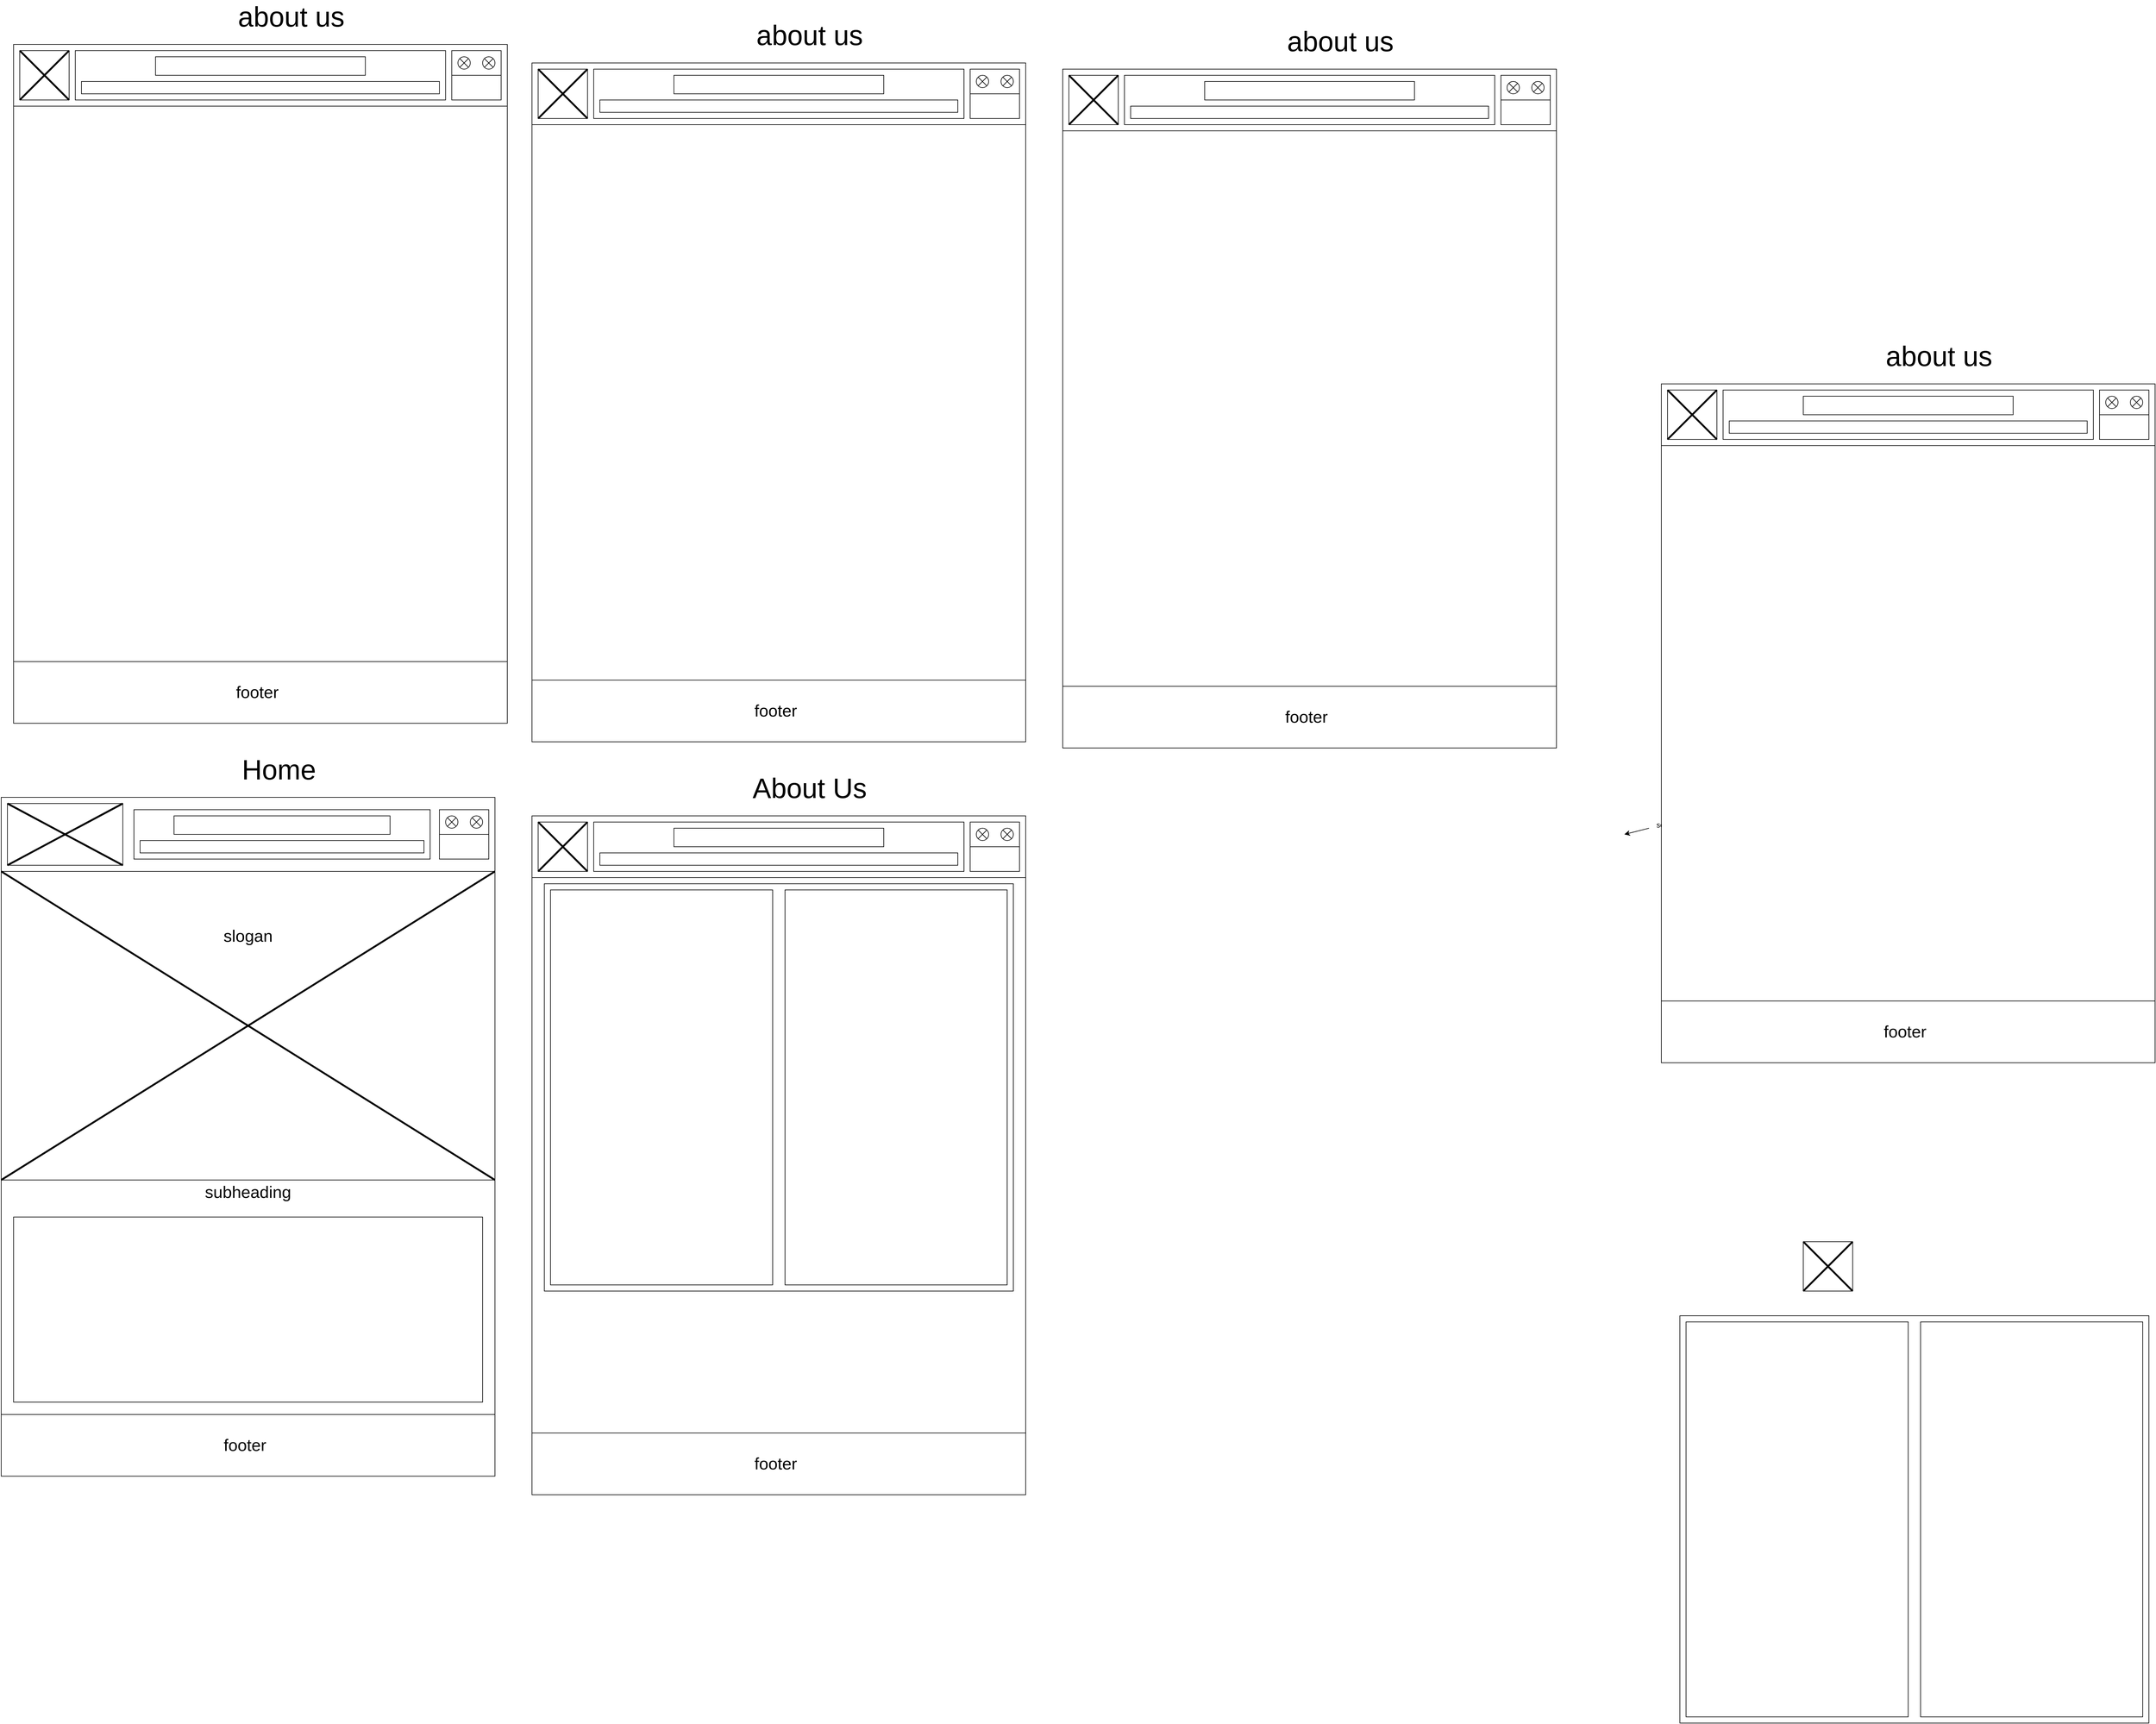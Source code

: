 <mxfile version="24.8.3">
  <diagram name="Page-1" id="AeCRX9CHF69dMgJr_zjr">
    <mxGraphModel dx="4103" dy="3093" grid="1" gridSize="10" guides="1" tooltips="1" connect="1" arrows="1" fold="1" page="1" pageScale="1" pageWidth="850" pageHeight="1100" math="0" shadow="0">
      <root>
        <mxCell id="0" />
        <mxCell id="1" parent="0" />
        <mxCell id="4Ohia4HxccByNFq_mCEX-2" value="" style="rounded=0;whiteSpace=wrap;html=1;" parent="1" vertex="1">
          <mxGeometry x="850" y="880" width="760" height="660" as="geometry" />
        </mxCell>
        <mxCell id="4Ohia4HxccByNFq_mCEX-3" value="" style="rounded=0;whiteSpace=wrap;html=1;" parent="1" vertex="1">
          <mxGeometry x="860" y="890" width="360" height="640" as="geometry" />
        </mxCell>
        <mxCell id="4Ohia4HxccByNFq_mCEX-4" value="" style="rounded=0;whiteSpace=wrap;html=1;" parent="1" vertex="1">
          <mxGeometry x="1240" y="890" width="360" height="640" as="geometry" />
        </mxCell>
        <mxCell id="4Ohia4HxccByNFq_mCEX-8" value="" style="group" parent="1" vertex="1" connectable="0">
          <mxGeometry x="1050" y="760" width="80" height="80" as="geometry" />
        </mxCell>
        <mxCell id="4Ohia4HxccByNFq_mCEX-7" value="" style="whiteSpace=wrap;html=1;aspect=fixed;" parent="4Ohia4HxccByNFq_mCEX-8" vertex="1">
          <mxGeometry width="80" height="80" as="geometry" />
        </mxCell>
        <mxCell id="4Ohia4HxccByNFq_mCEX-6" value="" style="shape=umlDestroy;whiteSpace=wrap;html=1;strokeWidth=3;targetShapes=umlLifeline;" parent="4Ohia4HxccByNFq_mCEX-8" vertex="1">
          <mxGeometry width="80" height="80" as="geometry" />
        </mxCell>
        <mxCell id="4Ohia4HxccByNFq_mCEX-29" value="" style="whiteSpace=wrap;html=1;" parent="1" vertex="1">
          <mxGeometry x="-1010" y="70" width="800" height="1100" as="geometry" />
        </mxCell>
        <mxCell id="4Ohia4HxccByNFq_mCEX-30" value="" style="rounded=0;whiteSpace=wrap;html=1;" parent="1" vertex="1">
          <mxGeometry x="-1010" y="70" width="800" height="100" as="geometry" />
        </mxCell>
        <mxCell id="4Ohia4HxccByNFq_mCEX-31" value="" style="group" parent="1" vertex="1" connectable="0">
          <mxGeometry x="-1000" y="80" width="80" height="80" as="geometry" />
        </mxCell>
        <mxCell id="4Ohia4HxccByNFq_mCEX-32" value="" style="whiteSpace=wrap;html=1;aspect=fixed;" parent="4Ohia4HxccByNFq_mCEX-31" vertex="1">
          <mxGeometry width="80" height="80" as="geometry" />
        </mxCell>
        <mxCell id="4Ohia4HxccByNFq_mCEX-33" value="" style="shape=umlDestroy;whiteSpace=wrap;html=1;strokeWidth=3;targetShapes=umlLifeline;" parent="4Ohia4HxccByNFq_mCEX-31" vertex="1">
          <mxGeometry width="80" height="80" as="geometry" />
        </mxCell>
        <mxCell id="4Ohia4HxccByNFq_mCEX-34" value="" style="rounded=0;whiteSpace=wrap;html=1;" parent="1" vertex="1">
          <mxGeometry x="-910" y="80" width="600" height="80" as="geometry" />
        </mxCell>
        <mxCell id="4Ohia4HxccByNFq_mCEX-35" value="" style="rounded=0;whiteSpace=wrap;html=1;" parent="1" vertex="1">
          <mxGeometry x="-900" y="130" width="580" height="20" as="geometry" />
        </mxCell>
        <mxCell id="4Ohia4HxccByNFq_mCEX-36" value="" style="rounded=0;whiteSpace=wrap;html=1;" parent="1" vertex="1">
          <mxGeometry x="-780" y="90" width="340" height="30" as="geometry" />
        </mxCell>
        <mxCell id="4Ohia4HxccByNFq_mCEX-42" value="" style="rounded=0;whiteSpace=wrap;html=1;" parent="1" vertex="1">
          <mxGeometry x="-1010" y="1070" width="800" height="100" as="geometry" />
        </mxCell>
        <mxCell id="4Ohia4HxccByNFq_mCEX-43" value="&lt;font style=&quot;font-size: 27px;&quot;&gt;footer&lt;/font&gt;" style="text;html=1;align=center;verticalAlign=middle;whiteSpace=wrap;rounded=0;" parent="1" vertex="1">
          <mxGeometry x="-750" y="1075" width="270" height="90" as="geometry" />
        </mxCell>
        <mxCell id="4Ohia4HxccByNFq_mCEX-44" value="&lt;span style=&quot;font-size: 45px;&quot;&gt;About Us&lt;/span&gt;" style="text;strokeColor=none;align=center;fillColor=none;html=1;verticalAlign=middle;whiteSpace=wrap;rounded=0;" parent="1" vertex="1">
          <mxGeometry x="-690" y="10" width="260" height="30" as="geometry" />
        </mxCell>
        <mxCell id="4Ohia4HxccByNFq_mCEX-51" value="" style="rounded=0;whiteSpace=wrap;html=1;" parent="1" vertex="1">
          <mxGeometry x="-990" y="180" width="760" height="660" as="geometry" />
        </mxCell>
        <mxCell id="4Ohia4HxccByNFq_mCEX-52" value="" style="rounded=0;whiteSpace=wrap;html=1;" parent="1" vertex="1">
          <mxGeometry x="-980" y="190" width="360" height="640" as="geometry" />
        </mxCell>
        <mxCell id="4Ohia4HxccByNFq_mCEX-53" value="" style="rounded=0;whiteSpace=wrap;html=1;" parent="1" vertex="1">
          <mxGeometry x="-600" y="190" width="360" height="640" as="geometry" />
        </mxCell>
        <mxCell id="4Ohia4HxccByNFq_mCEX-57" value="" style="endArrow=classic;html=1;rounded=0;" parent="1" edge="1">
          <mxGeometry width="50" height="50" relative="1" as="geometry">
            <mxPoint x="800" y="90" as="sourcePoint" />
            <mxPoint x="760" y="100" as="targetPoint" />
          </mxGeometry>
        </mxCell>
        <mxCell id="4Ohia4HxccByNFq_mCEX-58" value="socials" style="text;html=1;align=center;verticalAlign=middle;resizable=0;points=[];autosize=1;strokeColor=none;fillColor=none;" parent="1" vertex="1">
          <mxGeometry x="800" y="70" width="60" height="30" as="geometry" />
        </mxCell>
        <mxCell id="tH7llGl1zWo1MkV2Hxs5-6" value="" style="whiteSpace=wrap;html=1;aspect=fixed;" vertex="1" parent="1">
          <mxGeometry x="-300" y="80" width="80" height="80" as="geometry" />
        </mxCell>
        <mxCell id="tH7llGl1zWo1MkV2Hxs5-8" value="" style="rounded=0;whiteSpace=wrap;html=1;" vertex="1" parent="1">
          <mxGeometry x="-300" y="80" width="80" height="40" as="geometry" />
        </mxCell>
        <mxCell id="tH7llGl1zWo1MkV2Hxs5-2" value="" style="shape=sumEllipse;perimeter=ellipsePerimeter;whiteSpace=wrap;html=1;backgroundOutline=1;" vertex="1" parent="1">
          <mxGeometry x="-290" y="90" width="20" height="20" as="geometry" />
        </mxCell>
        <mxCell id="tH7llGl1zWo1MkV2Hxs5-1" value="" style="shape=sumEllipse;perimeter=ellipsePerimeter;whiteSpace=wrap;html=1;backgroundOutline=1;" vertex="1" parent="1">
          <mxGeometry x="-250" y="90" width="20" height="20" as="geometry" />
        </mxCell>
        <mxCell id="tH7llGl1zWo1MkV2Hxs5-9" value="" style="whiteSpace=wrap;html=1;" vertex="1" parent="1">
          <mxGeometry x="-1870" y="40" width="800" height="1100" as="geometry" />
        </mxCell>
        <mxCell id="tH7llGl1zWo1MkV2Hxs5-10" value="" style="rounded=0;whiteSpace=wrap;html=1;" vertex="1" parent="1">
          <mxGeometry x="-1870" y="40" width="800" height="120" as="geometry" />
        </mxCell>
        <mxCell id="tH7llGl1zWo1MkV2Hxs5-14" value="" style="rounded=0;whiteSpace=wrap;html=1;" vertex="1" parent="1">
          <mxGeometry x="-1655" y="60" width="480" height="80" as="geometry" />
        </mxCell>
        <mxCell id="tH7llGl1zWo1MkV2Hxs5-15" value="" style="rounded=0;whiteSpace=wrap;html=1;" vertex="1" parent="1">
          <mxGeometry x="-1645" y="110" width="460" height="20" as="geometry" />
        </mxCell>
        <mxCell id="tH7llGl1zWo1MkV2Hxs5-16" value="" style="rounded=0;whiteSpace=wrap;html=1;" vertex="1" parent="1">
          <mxGeometry x="-1590" y="70" width="350" height="30" as="geometry" />
        </mxCell>
        <mxCell id="tH7llGl1zWo1MkV2Hxs5-17" value="" style="rounded=0;whiteSpace=wrap;html=1;" vertex="1" parent="1">
          <mxGeometry x="-1870" y="1040" width="800" height="100" as="geometry" />
        </mxCell>
        <mxCell id="tH7llGl1zWo1MkV2Hxs5-18" value="&lt;font style=&quot;font-size: 27px;&quot;&gt;footer&lt;/font&gt;" style="text;html=1;align=center;verticalAlign=middle;whiteSpace=wrap;rounded=0;" vertex="1" parent="1">
          <mxGeometry x="-1610" y="1045" width="270" height="90" as="geometry" />
        </mxCell>
        <mxCell id="tH7llGl1zWo1MkV2Hxs5-19" value="&lt;font style=&quot;font-size: 45px;&quot;&gt;Home&lt;/font&gt;" style="text;strokeColor=none;align=center;fillColor=none;html=1;verticalAlign=middle;whiteSpace=wrap;rounded=0;" vertex="1" parent="1">
          <mxGeometry x="-1550" y="-20" width="260" height="30" as="geometry" />
        </mxCell>
        <mxCell id="tH7llGl1zWo1MkV2Hxs5-23" value="" style="whiteSpace=wrap;html=1;aspect=fixed;" vertex="1" parent="1">
          <mxGeometry x="-1160" y="60" width="80" height="80" as="geometry" />
        </mxCell>
        <mxCell id="tH7llGl1zWo1MkV2Hxs5-24" value="" style="rounded=0;whiteSpace=wrap;html=1;" vertex="1" parent="1">
          <mxGeometry x="-1160" y="60" width="80" height="40" as="geometry" />
        </mxCell>
        <mxCell id="tH7llGl1zWo1MkV2Hxs5-25" value="" style="shape=sumEllipse;perimeter=ellipsePerimeter;whiteSpace=wrap;html=1;backgroundOutline=1;" vertex="1" parent="1">
          <mxGeometry x="-1150" y="70" width="20" height="20" as="geometry" />
        </mxCell>
        <mxCell id="tH7llGl1zWo1MkV2Hxs5-26" value="" style="shape=sumEllipse;perimeter=ellipsePerimeter;whiteSpace=wrap;html=1;backgroundOutline=1;" vertex="1" parent="1">
          <mxGeometry x="-1110" y="70" width="20" height="20" as="geometry" />
        </mxCell>
        <mxCell id="tH7llGl1zWo1MkV2Hxs5-27" value="" style="whiteSpace=wrap;html=1;" vertex="1" parent="1">
          <mxGeometry x="-1850" y="-1180" width="800" height="1100" as="geometry" />
        </mxCell>
        <mxCell id="tH7llGl1zWo1MkV2Hxs5-28" value="" style="rounded=0;whiteSpace=wrap;html=1;" vertex="1" parent="1">
          <mxGeometry x="-1850" y="-1180" width="800" height="100" as="geometry" />
        </mxCell>
        <mxCell id="tH7llGl1zWo1MkV2Hxs5-29" value="" style="group" vertex="1" connectable="0" parent="1">
          <mxGeometry x="-1840" y="-1170" width="80" height="80" as="geometry" />
        </mxCell>
        <mxCell id="tH7llGl1zWo1MkV2Hxs5-30" value="" style="whiteSpace=wrap;html=1;aspect=fixed;" vertex="1" parent="tH7llGl1zWo1MkV2Hxs5-29">
          <mxGeometry width="80" height="80" as="geometry" />
        </mxCell>
        <mxCell id="tH7llGl1zWo1MkV2Hxs5-31" value="" style="shape=umlDestroy;whiteSpace=wrap;html=1;strokeWidth=3;targetShapes=umlLifeline;" vertex="1" parent="tH7llGl1zWo1MkV2Hxs5-29">
          <mxGeometry width="80" height="80" as="geometry" />
        </mxCell>
        <mxCell id="tH7llGl1zWo1MkV2Hxs5-32" value="" style="rounded=0;whiteSpace=wrap;html=1;" vertex="1" parent="1">
          <mxGeometry x="-1750" y="-1170" width="600" height="80" as="geometry" />
        </mxCell>
        <mxCell id="tH7llGl1zWo1MkV2Hxs5-33" value="" style="rounded=0;whiteSpace=wrap;html=1;" vertex="1" parent="1">
          <mxGeometry x="-1740" y="-1120" width="580" height="20" as="geometry" />
        </mxCell>
        <mxCell id="tH7llGl1zWo1MkV2Hxs5-34" value="" style="rounded=0;whiteSpace=wrap;html=1;" vertex="1" parent="1">
          <mxGeometry x="-1620" y="-1160" width="340" height="30" as="geometry" />
        </mxCell>
        <mxCell id="tH7llGl1zWo1MkV2Hxs5-35" value="" style="rounded=0;whiteSpace=wrap;html=1;" vertex="1" parent="1">
          <mxGeometry x="-1850" y="-180" width="800" height="100" as="geometry" />
        </mxCell>
        <mxCell id="tH7llGl1zWo1MkV2Hxs5-36" value="&lt;font style=&quot;font-size: 27px;&quot;&gt;footer&lt;/font&gt;" style="text;html=1;align=center;verticalAlign=middle;whiteSpace=wrap;rounded=0;" vertex="1" parent="1">
          <mxGeometry x="-1590" y="-175" width="270" height="90" as="geometry" />
        </mxCell>
        <mxCell id="tH7llGl1zWo1MkV2Hxs5-37" value="&lt;font style=&quot;font-size: 45px;&quot;&gt;about us&lt;/font&gt;" style="text;strokeColor=none;align=center;fillColor=none;html=1;verticalAlign=middle;whiteSpace=wrap;rounded=0;" vertex="1" parent="1">
          <mxGeometry x="-1530" y="-1240" width="260" height="30" as="geometry" />
        </mxCell>
        <mxCell id="tH7llGl1zWo1MkV2Hxs5-41" value="" style="whiteSpace=wrap;html=1;aspect=fixed;" vertex="1" parent="1">
          <mxGeometry x="-1140" y="-1170" width="80" height="80" as="geometry" />
        </mxCell>
        <mxCell id="tH7llGl1zWo1MkV2Hxs5-42" value="" style="rounded=0;whiteSpace=wrap;html=1;" vertex="1" parent="1">
          <mxGeometry x="-1140" y="-1170" width="80" height="40" as="geometry" />
        </mxCell>
        <mxCell id="tH7llGl1zWo1MkV2Hxs5-43" value="" style="shape=sumEllipse;perimeter=ellipsePerimeter;whiteSpace=wrap;html=1;backgroundOutline=1;" vertex="1" parent="1">
          <mxGeometry x="-1130" y="-1160" width="20" height="20" as="geometry" />
        </mxCell>
        <mxCell id="tH7llGl1zWo1MkV2Hxs5-44" value="" style="shape=sumEllipse;perimeter=ellipsePerimeter;whiteSpace=wrap;html=1;backgroundOutline=1;" vertex="1" parent="1">
          <mxGeometry x="-1090" y="-1160" width="20" height="20" as="geometry" />
        </mxCell>
        <mxCell id="tH7llGl1zWo1MkV2Hxs5-45" value="" style="whiteSpace=wrap;html=1;" vertex="1" parent="1">
          <mxGeometry x="-1010" y="-1150" width="800" height="1100" as="geometry" />
        </mxCell>
        <mxCell id="tH7llGl1zWo1MkV2Hxs5-46" value="" style="rounded=0;whiteSpace=wrap;html=1;" vertex="1" parent="1">
          <mxGeometry x="-1010" y="-1150" width="800" height="100" as="geometry" />
        </mxCell>
        <mxCell id="tH7llGl1zWo1MkV2Hxs5-47" value="" style="group" vertex="1" connectable="0" parent="1">
          <mxGeometry x="-1000" y="-1140" width="80" height="80" as="geometry" />
        </mxCell>
        <mxCell id="tH7llGl1zWo1MkV2Hxs5-48" value="" style="whiteSpace=wrap;html=1;aspect=fixed;" vertex="1" parent="tH7llGl1zWo1MkV2Hxs5-47">
          <mxGeometry width="80" height="80" as="geometry" />
        </mxCell>
        <mxCell id="tH7llGl1zWo1MkV2Hxs5-49" value="" style="shape=umlDestroy;whiteSpace=wrap;html=1;strokeWidth=3;targetShapes=umlLifeline;" vertex="1" parent="tH7llGl1zWo1MkV2Hxs5-47">
          <mxGeometry width="80" height="80" as="geometry" />
        </mxCell>
        <mxCell id="tH7llGl1zWo1MkV2Hxs5-50" value="" style="rounded=0;whiteSpace=wrap;html=1;" vertex="1" parent="1">
          <mxGeometry x="-910" y="-1140" width="600" height="80" as="geometry" />
        </mxCell>
        <mxCell id="tH7llGl1zWo1MkV2Hxs5-51" value="" style="rounded=0;whiteSpace=wrap;html=1;" vertex="1" parent="1">
          <mxGeometry x="-900" y="-1090" width="580" height="20" as="geometry" />
        </mxCell>
        <mxCell id="tH7llGl1zWo1MkV2Hxs5-52" value="" style="rounded=0;whiteSpace=wrap;html=1;" vertex="1" parent="1">
          <mxGeometry x="-780" y="-1130" width="340" height="30" as="geometry" />
        </mxCell>
        <mxCell id="tH7llGl1zWo1MkV2Hxs5-53" value="" style="rounded=0;whiteSpace=wrap;html=1;" vertex="1" parent="1">
          <mxGeometry x="-1010" y="-150" width="800" height="100" as="geometry" />
        </mxCell>
        <mxCell id="tH7llGl1zWo1MkV2Hxs5-54" value="&lt;font style=&quot;font-size: 27px;&quot;&gt;footer&lt;/font&gt;" style="text;html=1;align=center;verticalAlign=middle;whiteSpace=wrap;rounded=0;" vertex="1" parent="1">
          <mxGeometry x="-750" y="-145" width="270" height="90" as="geometry" />
        </mxCell>
        <mxCell id="tH7llGl1zWo1MkV2Hxs5-55" value="&lt;font style=&quot;font-size: 45px;&quot;&gt;about us&lt;/font&gt;" style="text;strokeColor=none;align=center;fillColor=none;html=1;verticalAlign=middle;whiteSpace=wrap;rounded=0;" vertex="1" parent="1">
          <mxGeometry x="-690" y="-1210" width="260" height="30" as="geometry" />
        </mxCell>
        <mxCell id="tH7llGl1zWo1MkV2Hxs5-59" value="" style="whiteSpace=wrap;html=1;aspect=fixed;" vertex="1" parent="1">
          <mxGeometry x="-300" y="-1140" width="80" height="80" as="geometry" />
        </mxCell>
        <mxCell id="tH7llGl1zWo1MkV2Hxs5-60" value="" style="rounded=0;whiteSpace=wrap;html=1;" vertex="1" parent="1">
          <mxGeometry x="-300" y="-1140" width="80" height="40" as="geometry" />
        </mxCell>
        <mxCell id="tH7llGl1zWo1MkV2Hxs5-61" value="" style="shape=sumEllipse;perimeter=ellipsePerimeter;whiteSpace=wrap;html=1;backgroundOutline=1;" vertex="1" parent="1">
          <mxGeometry x="-290" y="-1130" width="20" height="20" as="geometry" />
        </mxCell>
        <mxCell id="tH7llGl1zWo1MkV2Hxs5-62" value="" style="shape=sumEllipse;perimeter=ellipsePerimeter;whiteSpace=wrap;html=1;backgroundOutline=1;" vertex="1" parent="1">
          <mxGeometry x="-250" y="-1130" width="20" height="20" as="geometry" />
        </mxCell>
        <mxCell id="tH7llGl1zWo1MkV2Hxs5-63" value="" style="whiteSpace=wrap;html=1;" vertex="1" parent="1">
          <mxGeometry x="-150" y="-1140" width="800" height="1100" as="geometry" />
        </mxCell>
        <mxCell id="tH7llGl1zWo1MkV2Hxs5-64" value="" style="rounded=0;whiteSpace=wrap;html=1;" vertex="1" parent="1">
          <mxGeometry x="-150" y="-1140" width="800" height="100" as="geometry" />
        </mxCell>
        <mxCell id="tH7llGl1zWo1MkV2Hxs5-65" value="" style="group" vertex="1" connectable="0" parent="1">
          <mxGeometry x="-140" y="-1130" width="80" height="80" as="geometry" />
        </mxCell>
        <mxCell id="tH7llGl1zWo1MkV2Hxs5-66" value="" style="whiteSpace=wrap;html=1;aspect=fixed;" vertex="1" parent="tH7llGl1zWo1MkV2Hxs5-65">
          <mxGeometry width="80" height="80" as="geometry" />
        </mxCell>
        <mxCell id="tH7llGl1zWo1MkV2Hxs5-67" value="" style="shape=umlDestroy;whiteSpace=wrap;html=1;strokeWidth=3;targetShapes=umlLifeline;" vertex="1" parent="tH7llGl1zWo1MkV2Hxs5-65">
          <mxGeometry width="80" height="80" as="geometry" />
        </mxCell>
        <mxCell id="tH7llGl1zWo1MkV2Hxs5-68" value="" style="rounded=0;whiteSpace=wrap;html=1;" vertex="1" parent="1">
          <mxGeometry x="-50" y="-1130" width="600" height="80" as="geometry" />
        </mxCell>
        <mxCell id="tH7llGl1zWo1MkV2Hxs5-69" value="" style="rounded=0;whiteSpace=wrap;html=1;" vertex="1" parent="1">
          <mxGeometry x="-40" y="-1080" width="580" height="20" as="geometry" />
        </mxCell>
        <mxCell id="tH7llGl1zWo1MkV2Hxs5-70" value="" style="rounded=0;whiteSpace=wrap;html=1;" vertex="1" parent="1">
          <mxGeometry x="80" y="-1120" width="340" height="30" as="geometry" />
        </mxCell>
        <mxCell id="tH7llGl1zWo1MkV2Hxs5-71" value="" style="rounded=0;whiteSpace=wrap;html=1;" vertex="1" parent="1">
          <mxGeometry x="-150" y="-140" width="800" height="100" as="geometry" />
        </mxCell>
        <mxCell id="tH7llGl1zWo1MkV2Hxs5-72" value="&lt;font style=&quot;font-size: 27px;&quot;&gt;footer&lt;/font&gt;" style="text;html=1;align=center;verticalAlign=middle;whiteSpace=wrap;rounded=0;" vertex="1" parent="1">
          <mxGeometry x="110" y="-135" width="270" height="90" as="geometry" />
        </mxCell>
        <mxCell id="tH7llGl1zWo1MkV2Hxs5-73" value="&lt;font style=&quot;font-size: 45px;&quot;&gt;about us&lt;/font&gt;" style="text;strokeColor=none;align=center;fillColor=none;html=1;verticalAlign=middle;whiteSpace=wrap;rounded=0;" vertex="1" parent="1">
          <mxGeometry x="170" y="-1200" width="260" height="30" as="geometry" />
        </mxCell>
        <mxCell id="tH7llGl1zWo1MkV2Hxs5-77" value="" style="whiteSpace=wrap;html=1;aspect=fixed;" vertex="1" parent="1">
          <mxGeometry x="560" y="-1130" width="80" height="80" as="geometry" />
        </mxCell>
        <mxCell id="tH7llGl1zWo1MkV2Hxs5-78" value="" style="rounded=0;whiteSpace=wrap;html=1;" vertex="1" parent="1">
          <mxGeometry x="560" y="-1130" width="80" height="40" as="geometry" />
        </mxCell>
        <mxCell id="tH7llGl1zWo1MkV2Hxs5-79" value="" style="shape=sumEllipse;perimeter=ellipsePerimeter;whiteSpace=wrap;html=1;backgroundOutline=1;" vertex="1" parent="1">
          <mxGeometry x="570" y="-1120" width="20" height="20" as="geometry" />
        </mxCell>
        <mxCell id="tH7llGl1zWo1MkV2Hxs5-80" value="" style="shape=sumEllipse;perimeter=ellipsePerimeter;whiteSpace=wrap;html=1;backgroundOutline=1;" vertex="1" parent="1">
          <mxGeometry x="610" y="-1120" width="20" height="20" as="geometry" />
        </mxCell>
        <mxCell id="tH7llGl1zWo1MkV2Hxs5-81" value="" style="whiteSpace=wrap;html=1;" vertex="1" parent="1">
          <mxGeometry x="820" y="-630" width="800" height="1100" as="geometry" />
        </mxCell>
        <mxCell id="tH7llGl1zWo1MkV2Hxs5-82" value="" style="rounded=0;whiteSpace=wrap;html=1;" vertex="1" parent="1">
          <mxGeometry x="820" y="-630" width="800" height="100" as="geometry" />
        </mxCell>
        <mxCell id="tH7llGl1zWo1MkV2Hxs5-83" value="" style="group" vertex="1" connectable="0" parent="1">
          <mxGeometry x="830" y="-620" width="80" height="80" as="geometry" />
        </mxCell>
        <mxCell id="tH7llGl1zWo1MkV2Hxs5-84" value="" style="whiteSpace=wrap;html=1;aspect=fixed;" vertex="1" parent="tH7llGl1zWo1MkV2Hxs5-83">
          <mxGeometry width="80" height="80" as="geometry" />
        </mxCell>
        <mxCell id="tH7llGl1zWo1MkV2Hxs5-85" value="" style="shape=umlDestroy;whiteSpace=wrap;html=1;strokeWidth=3;targetShapes=umlLifeline;" vertex="1" parent="tH7llGl1zWo1MkV2Hxs5-83">
          <mxGeometry width="80" height="80" as="geometry" />
        </mxCell>
        <mxCell id="tH7llGl1zWo1MkV2Hxs5-86" value="" style="rounded=0;whiteSpace=wrap;html=1;" vertex="1" parent="1">
          <mxGeometry x="920" y="-620" width="600" height="80" as="geometry" />
        </mxCell>
        <mxCell id="tH7llGl1zWo1MkV2Hxs5-87" value="" style="rounded=0;whiteSpace=wrap;html=1;" vertex="1" parent="1">
          <mxGeometry x="930" y="-570" width="580" height="20" as="geometry" />
        </mxCell>
        <mxCell id="tH7llGl1zWo1MkV2Hxs5-88" value="" style="rounded=0;whiteSpace=wrap;html=1;" vertex="1" parent="1">
          <mxGeometry x="1050" y="-610" width="340" height="30" as="geometry" />
        </mxCell>
        <mxCell id="tH7llGl1zWo1MkV2Hxs5-89" value="" style="rounded=0;whiteSpace=wrap;html=1;" vertex="1" parent="1">
          <mxGeometry x="820" y="370" width="800" height="100" as="geometry" />
        </mxCell>
        <mxCell id="tH7llGl1zWo1MkV2Hxs5-90" value="&lt;font style=&quot;font-size: 27px;&quot;&gt;footer&lt;/font&gt;" style="text;html=1;align=center;verticalAlign=middle;whiteSpace=wrap;rounded=0;" vertex="1" parent="1">
          <mxGeometry x="1080" y="375" width="270" height="90" as="geometry" />
        </mxCell>
        <mxCell id="tH7llGl1zWo1MkV2Hxs5-91" value="&lt;font style=&quot;font-size: 45px;&quot;&gt;about us&lt;/font&gt;" style="text;strokeColor=none;align=center;fillColor=none;html=1;verticalAlign=middle;whiteSpace=wrap;rounded=0;" vertex="1" parent="1">
          <mxGeometry x="1140" y="-690" width="260" height="30" as="geometry" />
        </mxCell>
        <mxCell id="tH7llGl1zWo1MkV2Hxs5-95" value="" style="whiteSpace=wrap;html=1;aspect=fixed;" vertex="1" parent="1">
          <mxGeometry x="1530" y="-620" width="80" height="80" as="geometry" />
        </mxCell>
        <mxCell id="tH7llGl1zWo1MkV2Hxs5-96" value="" style="rounded=0;whiteSpace=wrap;html=1;" vertex="1" parent="1">
          <mxGeometry x="1530" y="-620" width="80" height="40" as="geometry" />
        </mxCell>
        <mxCell id="tH7llGl1zWo1MkV2Hxs5-97" value="" style="shape=sumEllipse;perimeter=ellipsePerimeter;whiteSpace=wrap;html=1;backgroundOutline=1;" vertex="1" parent="1">
          <mxGeometry x="1540" y="-610" width="20" height="20" as="geometry" />
        </mxCell>
        <mxCell id="tH7llGl1zWo1MkV2Hxs5-98" value="" style="shape=sumEllipse;perimeter=ellipsePerimeter;whiteSpace=wrap;html=1;backgroundOutline=1;" vertex="1" parent="1">
          <mxGeometry x="1580" y="-610" width="20" height="20" as="geometry" />
        </mxCell>
        <mxCell id="4Ohia4HxccByNFq_mCEX-22" value="" style="rounded=0;whiteSpace=wrap;html=1;" parent="1" vertex="1">
          <mxGeometry x="-1870" y="160" width="800" height="500" as="geometry" />
        </mxCell>
        <mxCell id="4Ohia4HxccByNFq_mCEX-23" value="&lt;font style=&quot;font-size: 27px;&quot;&gt;slogan&lt;/font&gt;" style="text;html=1;align=center;verticalAlign=middle;whiteSpace=wrap;rounded=0;" parent="1" vertex="1">
          <mxGeometry x="-1605" y="220" width="270" height="90" as="geometry" />
        </mxCell>
        <mxCell id="4Ohia4HxccByNFq_mCEX-21" value="" style="shape=umlDestroy;whiteSpace=wrap;html=1;strokeWidth=3;targetShapes=umlLifeline;" parent="1" vertex="1">
          <mxGeometry x="-1870" y="160" width="800" height="500" as="geometry" />
        </mxCell>
        <mxCell id="4Ohia4HxccByNFq_mCEX-25" value="" style="rounded=0;whiteSpace=wrap;html=1;" parent="1" vertex="1">
          <mxGeometry x="-1850" y="720" width="760" height="300" as="geometry" />
        </mxCell>
        <mxCell id="4Ohia4HxccByNFq_mCEX-24" value="&lt;font style=&quot;font-size: 27px;&quot;&gt;subheading&lt;/font&gt;" style="text;html=1;align=center;verticalAlign=middle;whiteSpace=wrap;rounded=0;" parent="1" vertex="1">
          <mxGeometry x="-1605" y="620" width="270" height="120" as="geometry" />
        </mxCell>
        <mxCell id="tH7llGl1zWo1MkV2Hxs5-99" value="" style="rounded=0;whiteSpace=wrap;html=1;" vertex="1" parent="1">
          <mxGeometry x="-1860" y="50" width="187" height="100" as="geometry" />
        </mxCell>
        <mxCell id="tH7llGl1zWo1MkV2Hxs5-105" value="" style="shape=umlDestroy;whiteSpace=wrap;html=1;strokeWidth=3;targetShapes=umlLifeline;" vertex="1" parent="1">
          <mxGeometry x="-1860" y="50" width="187" height="100" as="geometry" />
        </mxCell>
      </root>
    </mxGraphModel>
  </diagram>
</mxfile>
